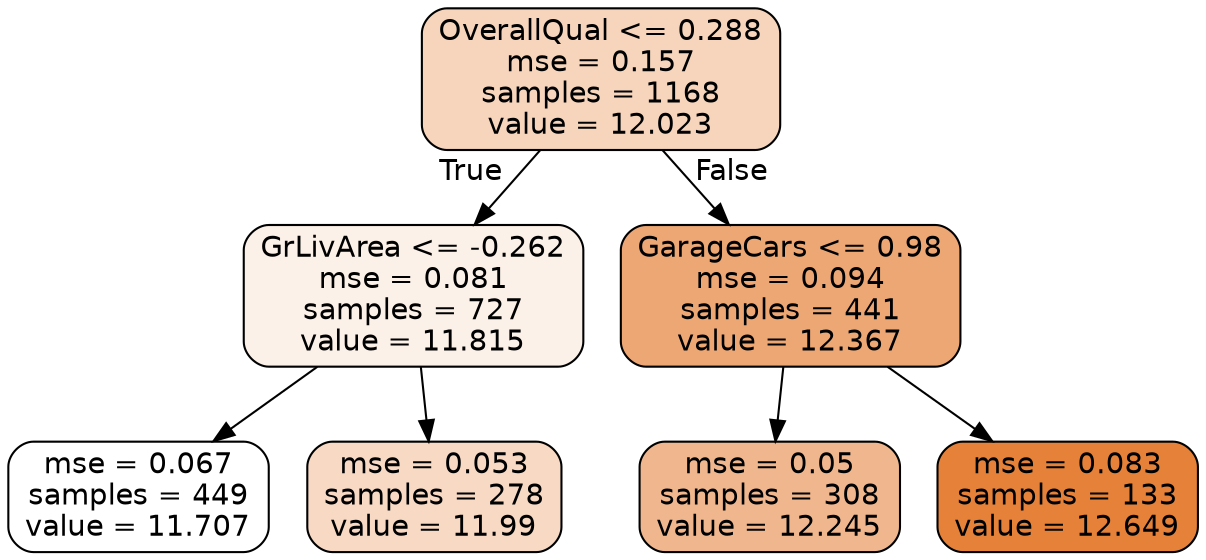 digraph Tree {
node [shape=box, style="filled, rounded", color="black", fontname=helvetica] ;
edge [fontname=helvetica] ;
0 [label="OverallQual <= 0.288\nmse = 0.157\nsamples = 1168\nvalue = 12.023", fillcolor="#f6d5bc"] ;
1 [label="GrLivArea <= -0.262\nmse = 0.081\nsamples = 727\nvalue = 11.815", fillcolor="#fcf1e8"] ;
0 -> 1 [labeldistance=2.5, labelangle=45, headlabel="True"] ;
2 [label="mse = 0.067\nsamples = 449\nvalue = 11.707", fillcolor="#ffffff"] ;
1 -> 2 ;
3 [label="mse = 0.053\nsamples = 278\nvalue = 11.99", fillcolor="#f7d9c4"] ;
1 -> 3 ;
4 [label="GarageCars <= 0.98\nmse = 0.094\nsamples = 441\nvalue = 12.367", fillcolor="#eda774"] ;
0 -> 4 [labeldistance=2.5, labelangle=-45, headlabel="False"] ;
5 [label="mse = 0.05\nsamples = 308\nvalue = 12.245", fillcolor="#f0b78e"] ;
4 -> 5 ;
6 [label="mse = 0.083\nsamples = 133\nvalue = 12.649", fillcolor="#e58139"] ;
4 -> 6 ;
}